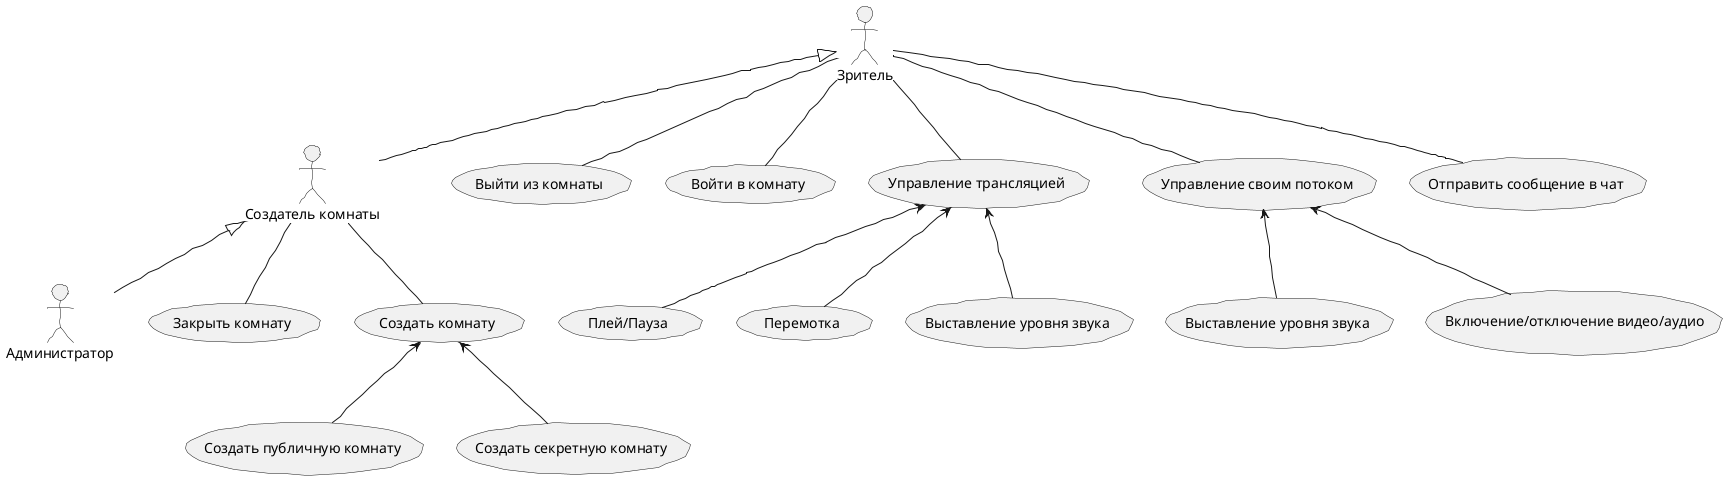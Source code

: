 @startuml
skinparam handwritten true

actor Администратор as admin
actor "Создатель комнаты" as creator
actor "Зритель" as viewer


"Закрыть комнату" as (close_room)
"Создать комнату" as (create_room)
"Создать публичную комнату" as (create_public_room)
"Создать секретную комнату" as (create_secret_room)
"Выйти из комнаты" as (leave_room)
"Войти в комнату" as (connect_to_room)
"Управление трансляцией" as (control_stream)
"Плей/Пауза" as (play_pause_stream)
"Перемотка" as (rewind_stream)
"Выставление уровня звука" as (sound_stream)
"Управление своим потоком" as (control_own_stream)
"Выставление уровня звука" as (sound_own_stream)
"Включение/отключение видео/аудио" as (on_off_own_stream)
"Отправить сообщение в чат" as (send_message)

creator <|-- admin
viewer <|-- creator

(create_room) <-- (create_secret_room)
(create_room) <-- (create_public_room)
(control_stream) <-- (play_pause_stream)
(control_stream) <-- (rewind_stream)
(control_stream) <-- (sound_stream)
(control_own_stream) <-- (sound_own_stream)
(control_own_stream) <-- (on_off_own_stream)


creator -- (close_room)
creator -- (create_room)
viewer -- (control_stream)
viewer -- (leave_room)
viewer -- (connect_to_room)
viewer -- (control_own_stream)
viewer -- (send_message)
@enduml
